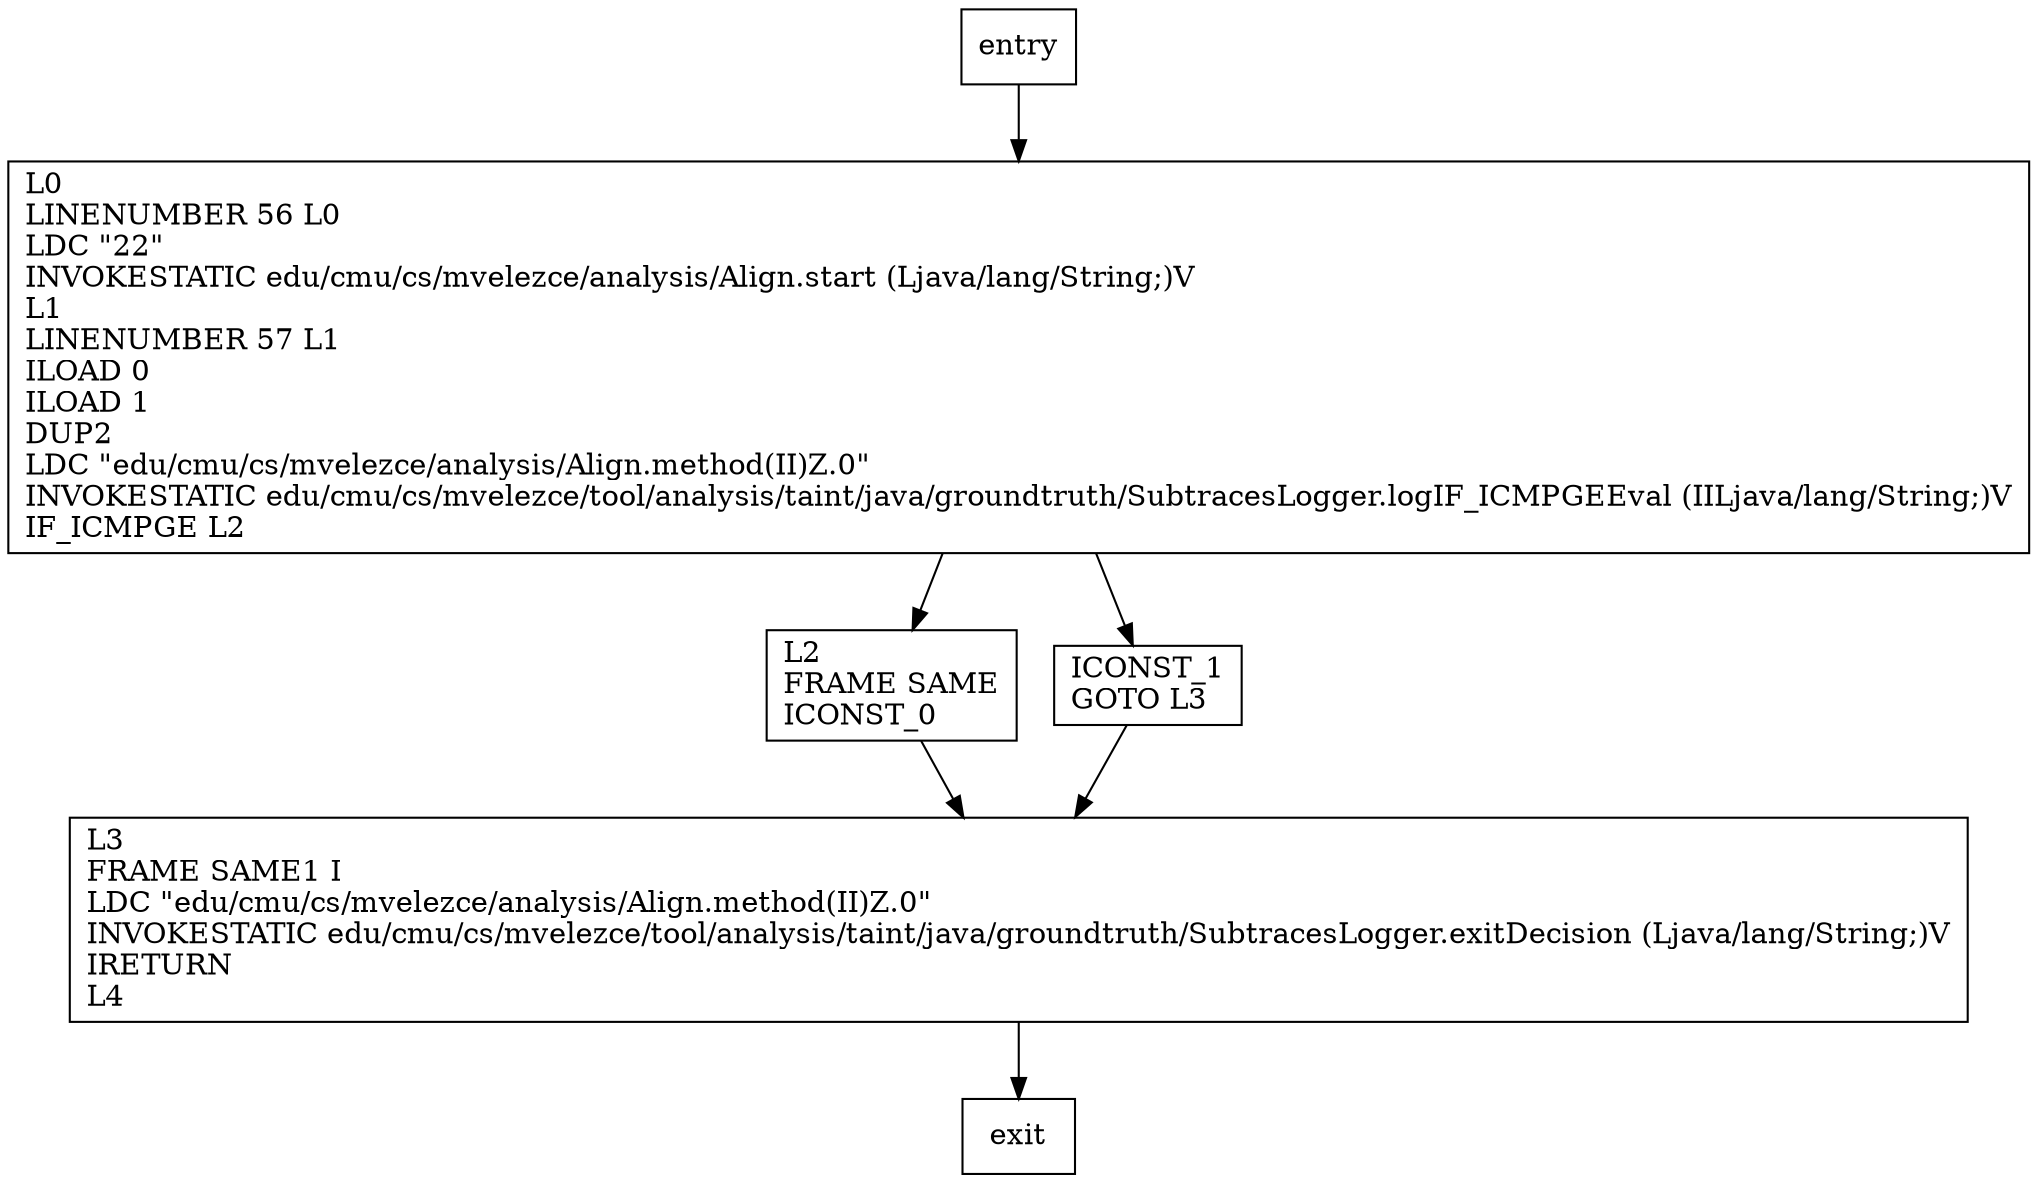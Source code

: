 digraph method {
node [shape=record];
273964290 [label="L2\lFRAME SAME\lICONST_0\l"];
2043935641 [label="L3\lFRAME SAME1 I\lLDC \"edu/cmu/cs/mvelezce/analysis/Align.method(II)Z.0\"\lINVOKESTATIC edu/cmu/cs/mvelezce/tool/analysis/taint/java/groundtruth/SubtracesLogger.exitDecision (Ljava/lang/String;)V\lIRETURN\lL4\l"];
1645387671 [label="L0\lLINENUMBER 56 L0\lLDC \"22\"\lINVOKESTATIC edu/cmu/cs/mvelezce/analysis/Align.start (Ljava/lang/String;)V\lL1\lLINENUMBER 57 L1\lILOAD 0\lILOAD 1\lDUP2\lLDC \"edu/cmu/cs/mvelezce/analysis/Align.method(II)Z.0\"\lINVOKESTATIC edu/cmu/cs/mvelezce/tool/analysis/taint/java/groundtruth/SubtracesLogger.logIF_ICMPGEEval (IILjava/lang/String;)V\lIF_ICMPGE L2\l"];
584816461 [label="ICONST_1\lGOTO L3\l"];
entry;
exit;
entry -> 1645387671;
273964290 -> 2043935641;
2043935641 -> exit;
1645387671 -> 273964290;
1645387671 -> 584816461;
584816461 -> 2043935641;
}
